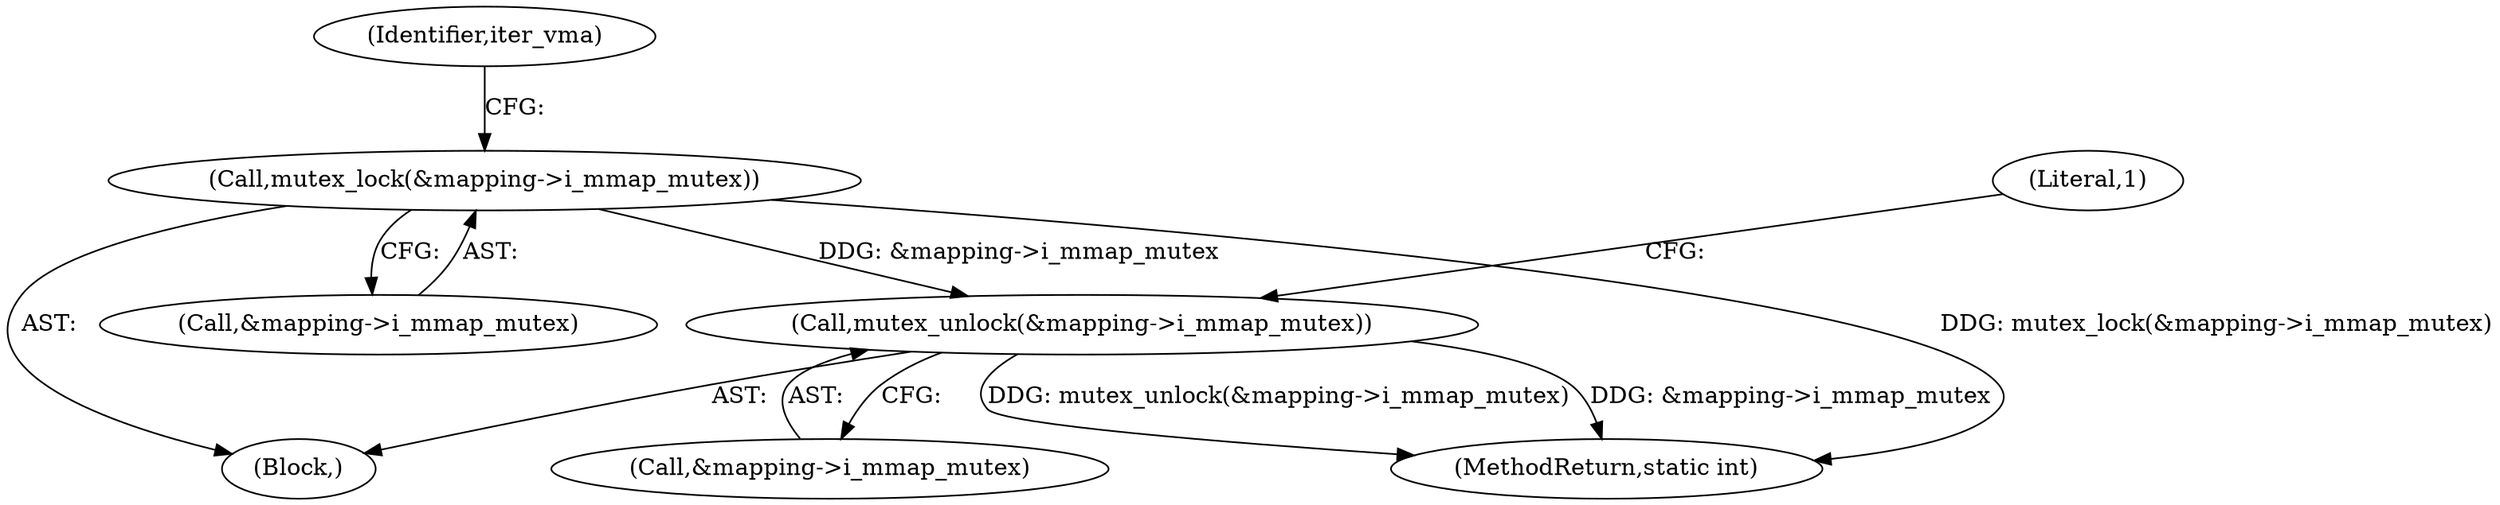 digraph "0_linux_90481622d75715bfcb68501280a917dbfe516029_9@API" {
"1000142" [label="(Call,mutex_lock(&mapping->i_mmap_mutex))"];
"1000166" [label="(Call,mutex_unlock(&mapping->i_mmap_mutex))"];
"1000142" [label="(Call,mutex_lock(&mapping->i_mmap_mutex))"];
"1000143" [label="(Call,&mapping->i_mmap_mutex)"];
"1000166" [label="(Call,mutex_unlock(&mapping->i_mmap_mutex))"];
"1000109" [label="(Block,)"];
"1000173" [label="(MethodReturn,static int)"];
"1000167" [label="(Call,&mapping->i_mmap_mutex)"];
"1000172" [label="(Literal,1)"];
"1000150" [label="(Identifier,iter_vma)"];
"1000142" -> "1000109"  [label="AST: "];
"1000142" -> "1000143"  [label="CFG: "];
"1000143" -> "1000142"  [label="AST: "];
"1000150" -> "1000142"  [label="CFG: "];
"1000142" -> "1000173"  [label="DDG: mutex_lock(&mapping->i_mmap_mutex)"];
"1000142" -> "1000166"  [label="DDG: &mapping->i_mmap_mutex"];
"1000166" -> "1000109"  [label="AST: "];
"1000166" -> "1000167"  [label="CFG: "];
"1000167" -> "1000166"  [label="AST: "];
"1000172" -> "1000166"  [label="CFG: "];
"1000166" -> "1000173"  [label="DDG: mutex_unlock(&mapping->i_mmap_mutex)"];
"1000166" -> "1000173"  [label="DDG: &mapping->i_mmap_mutex"];
}

